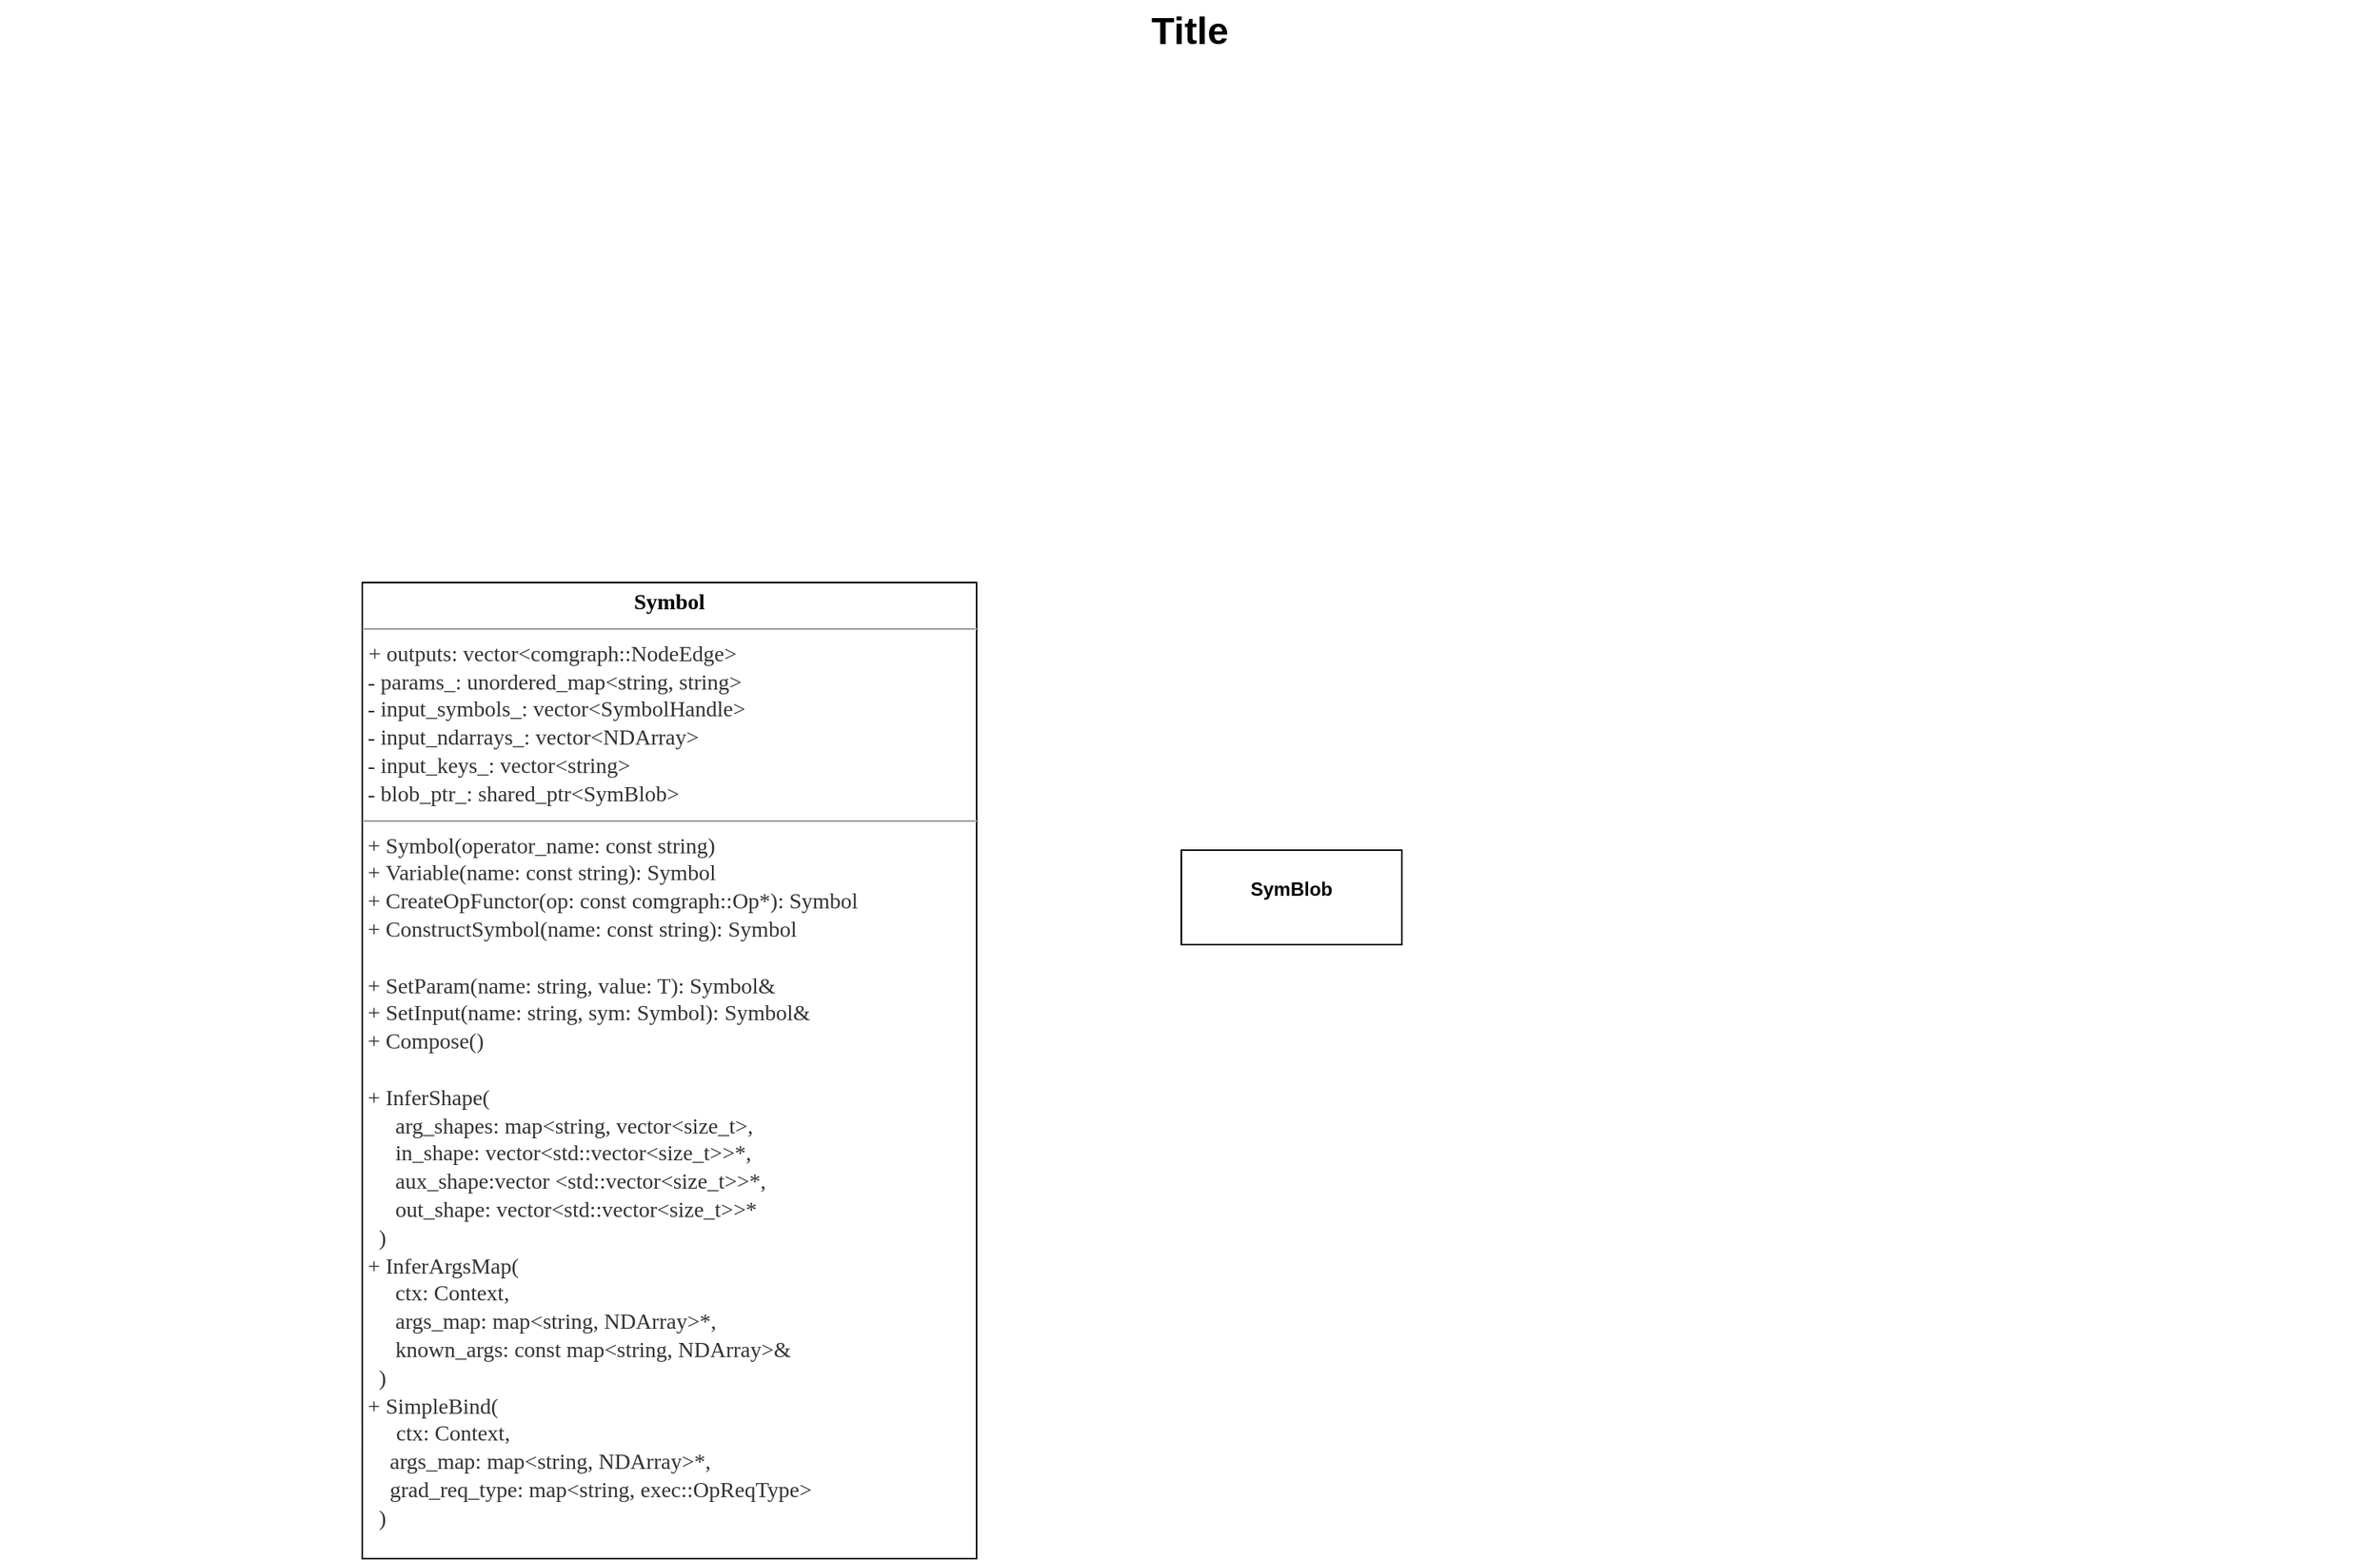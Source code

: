<mxfile version="14.6.13" type="github">
  <diagram name="Page-1" id="929967ad-93f9-6ef4-fab6-5d389245f69c">
    <mxGraphModel dx="1113" dy="853" grid="1" gridSize="10" guides="1" tooltips="1" connect="1" arrows="1" fold="1" page="1" pageScale="1.5" pageWidth="1169" pageHeight="826" background="none" math="0" shadow="0">
      <root>
        <mxCell id="0" style=";html=1;" />
        <mxCell id="1" style=";html=1;" parent="0" />
        <mxCell id="1672d66443f91eb5-23" value="Title" style="text;strokeColor=none;fillColor=none;html=1;fontSize=24;fontStyle=1;verticalAlign=middle;align=center;" parent="1" vertex="1">
          <mxGeometry x="120" y="40" width="1510" height="40" as="geometry" />
        </mxCell>
        <mxCell id="yEWoqUiM4OorlA2c4pws-1" value="&lt;p style=&quot;margin: 4px 0px 0px ; text-align: center ; font-size: 14px&quot;&gt;&lt;b&gt;&lt;font style=&quot;font-size: 14px&quot; face=&quot;Lucida Console&quot;&gt;Symbol&lt;/font&gt;&lt;/b&gt;&lt;/p&gt;&lt;hr size=&quot;1&quot; style=&quot;font-size: 14px&quot;&gt;&lt;p style=&quot;margin: 0px 0px 0px 4px ; font-size: 14px&quot;&gt;&lt;font style=&quot;font-size: 14px&quot; face=&quot;Lucida Console&quot;&gt;&lt;span style=&quot;color: rgb(50 , 50 , 50) ; background-color: rgba(255 , 255 , 255 , 0.01)&quot;&gt;+ outputs: vector&amp;lt;comgraph::NodeEdge&amp;gt;&lt;/span&gt;&lt;span style=&quot;color: rgb(50 , 50 , 50) ; background-color: rgba(255 , 255 , 255 , 0.01)&quot;&gt;&amp;nbsp;&lt;/span&gt;&lt;/font&gt;&lt;/p&gt;&lt;div style=&quot;resize: none ; outline: 0px ; color: rgb(50 , 50 , 50) ; background-color: rgba(255 , 255 , 255 , 0.01) ; font-size: 14px&quot;&gt;&lt;div style=&quot;resize: none ; outline: 0px&quot;&gt;&lt;font style=&quot;font-size: 14px&quot; face=&quot;Lucida Console&quot;&gt;&amp;nbsp;- params_: unordered_map&amp;lt;string, string&amp;gt;&amp;nbsp;&lt;/font&gt;&lt;div style=&quot;resize: none ; outline: 0px&quot;&gt;&lt;/div&gt;&lt;font style=&quot;font-size: 14px&quot; face=&quot;Lucida Console&quot;&gt;&amp;nbsp;- input_symbols_: vector&amp;lt;SymbolHandle&amp;gt;&amp;nbsp;&lt;/font&gt;&lt;/div&gt;&lt;div style=&quot;resize: none ; outline: 0px&quot;&gt;&lt;div style=&quot;resize: none ; outline: 0px&quot;&gt;&lt;/div&gt;&lt;font style=&quot;font-size: 14px&quot; face=&quot;Lucida Console&quot;&gt;&amp;nbsp;- input_ndarrays_: vector&amp;lt;NDArray&amp;gt;&amp;nbsp;&lt;/font&gt;&lt;div style=&quot;resize: none ; outline: 0px&quot;&gt;&lt;/div&gt;&lt;font style=&quot;font-size: 14px&quot; face=&quot;Lucida Console&quot;&gt;&amp;nbsp;- input_keys_: vector&amp;lt;string&amp;gt;&amp;nbsp;&lt;/font&gt;&lt;div style=&quot;resize: none ; outline: 0px&quot;&gt;&lt;/div&gt;&lt;font style=&quot;font-size: 14px&quot; face=&quot;Lucida Console&quot;&gt;&amp;nbsp;- blob_ptr_:&amp;nbsp;shared_ptr&amp;lt;SymBlob&amp;gt;&lt;/font&gt;&lt;/div&gt;&lt;/div&gt;&lt;hr size=&quot;1&quot; style=&quot;font-size: 14px&quot;&gt;&lt;div style=&quot;resize: none ; outline: 0px ; color: rgb(50 , 50 , 50) ; background-color: rgba(255 , 255 , 255 , 0.01) ; font-size: 14px&quot;&gt;&lt;font style=&quot;font-size: 14px&quot; face=&quot;Lucida Console&quot;&gt;&amp;nbsp;+ Symbol(operator_name: const string)&lt;/font&gt;&lt;/div&gt;&lt;div style=&quot;resize: none ; outline: 0px ; color: rgb(50 , 50 , 50) ; background-color: rgba(255 , 255 , 255 , 0.01) ; font-size: 14px&quot;&gt;&lt;font style=&quot;font-size: 14px&quot; face=&quot;Lucida Console&quot;&gt;&amp;nbsp;+&amp;nbsp;Variable(name: const string): Symbol&lt;/font&gt;&lt;/div&gt;&lt;div style=&quot;resize: none ; outline: 0px ; color: rgb(50 , 50 , 50) ; background-color: rgba(255 , 255 , 255 , 0.01) ; font-size: 14px&quot;&gt;&lt;font style=&quot;font-size: 14px&quot; face=&quot;Lucida Console&quot;&gt;&amp;nbsp;+ CreateOpFunctor(op: const comgraph::Op*): Symbol&lt;/font&gt;&lt;/div&gt;&lt;div style=&quot;resize: none ; outline: 0px ; color: rgb(50 , 50 , 50) ; background-color: rgba(255 , 255 , 255 , 0.01) ; font-size: 14px&quot;&gt;&lt;font style=&quot;font-size: 14px&quot; face=&quot;Lucida Console&quot;&gt;&amp;nbsp;+&amp;nbsp;ConstructSymbol(name: const string): Symbol&lt;/font&gt;&lt;/div&gt;&lt;div style=&quot;resize: none ; outline: 0px ; color: rgb(50 , 50 , 50) ; background-color: rgba(255 , 255 , 255 , 0.01) ; font-size: 14px&quot;&gt;&lt;font style=&quot;font-size: 14px&quot; face=&quot;Lucida Console&quot;&gt;&lt;br&gt;&lt;/font&gt;&lt;/div&gt;&lt;div style=&quot;resize: none ; outline: 0px ; color: rgb(50 , 50 , 50) ; background-color: rgba(255 , 255 , 255 , 0.01) ; font-size: 14px&quot;&gt;&lt;font style=&quot;font-size: 14px&quot; face=&quot;Lucida Console&quot;&gt;&amp;nbsp;+ SetParam(name: string, value: T): Symbol&amp;amp;&lt;/font&gt;&lt;/div&gt;&lt;div style=&quot;resize: none ; outline: 0px ; color: rgb(50 , 50 , 50) ; background-color: rgba(255 , 255 , 255 , 0.01) ; font-size: 14px&quot;&gt;&lt;font style=&quot;font-size: 14px&quot; face=&quot;Lucida Console&quot;&gt;&amp;nbsp;+ SetInput(name: string, sym: Symbol): Symbol&amp;amp;&lt;/font&gt;&lt;/div&gt;&lt;div style=&quot;resize: none ; outline: 0px ; color: rgb(50 , 50 , 50) ; background-color: rgba(255 , 255 , 255 , 0.01) ; font-size: 14px&quot;&gt;&lt;font style=&quot;font-size: 14px&quot; face=&quot;Lucida Console&quot;&gt;&amp;nbsp;+ Compose()&lt;/font&gt;&lt;/div&gt;&lt;div style=&quot;resize: none ; outline: 0px ; color: rgb(50 , 50 , 50) ; background-color: rgba(255 , 255 , 255 , 0.01) ; font-size: 14px&quot;&gt;&lt;font style=&quot;font-size: 14px&quot; face=&quot;Lucida Console&quot;&gt;&lt;br&gt;&lt;/font&gt;&lt;/div&gt;&lt;div style=&quot;resize: none ; outline: 0px ; color: rgb(50 , 50 , 50) ; background-color: rgba(255 , 255 , 255 , 0.01) ; font-size: 14px&quot;&gt;&lt;font style=&quot;font-size: 14px&quot; face=&quot;Lucida Console&quot;&gt;&amp;nbsp;+ InferShape(&lt;/font&gt;&lt;/div&gt;&lt;div style=&quot;resize: none ; outline: 0px ; color: rgb(50 , 50 , 50) ; background-color: rgba(255 , 255 , 255 , 0.01) ; font-size: 14px&quot;&gt;&lt;font style=&quot;font-size: 14px&quot; face=&quot;Lucida Console&quot;&gt;&amp;nbsp; &amp;nbsp; &amp;nbsp; arg_shapes: map&amp;lt;string, vector&amp;lt;size_t&amp;gt;,&amp;nbsp;&lt;/font&gt;&lt;/div&gt;&lt;div style=&quot;resize: none ; outline: 0px ; color: rgb(50 , 50 , 50) ; background-color: rgba(255 , 255 , 255 , 0.01) ; font-size: 14px&quot;&gt;&lt;font style=&quot;font-size: 14px&quot; face=&quot;Lucida Console&quot;&gt;&amp;nbsp; &amp;nbsp; &amp;nbsp; in_shape:&amp;nbsp;vector&amp;lt;std::vector&amp;lt;size_t&amp;gt;&amp;gt;*,&lt;br&gt;&lt;/font&gt;&lt;/div&gt;&lt;div style=&quot;resize: none ; outline: 0px ; color: rgb(50 , 50 , 50) ; background-color: rgba(255 , 255 , 255 , 0.01) ; font-size: 14px&quot;&gt;&lt;font style=&quot;font-size: 14px&quot; face=&quot;Lucida Console&quot;&gt;&amp;nbsp; &amp;nbsp; &amp;nbsp; aux_shape:vector &amp;lt;std::vector&amp;lt;size_t&amp;gt;&amp;gt;*,&lt;/font&gt;&lt;/div&gt;&lt;div style=&quot;resize: none ; outline: 0px ; color: rgb(50 , 50 , 50) ; background-color: rgba(255 , 255 , 255 , 0.01) ; font-size: 14px&quot;&gt;&lt;font style=&quot;font-size: 14px&quot; face=&quot;Lucida Console&quot;&gt;&amp;nbsp; &amp;nbsp; &amp;nbsp; out_shape:&amp;nbsp;vector&amp;lt;std::vector&amp;lt;size_t&amp;gt;&amp;gt;*&lt;/font&gt;&lt;/div&gt;&lt;div style=&quot;resize: none ; outline: 0px ; color: rgb(50 , 50 , 50) ; background-color: rgba(255 , 255 , 255 , 0.01) ; font-size: 14px&quot;&gt;&lt;font style=&quot;font-size: 14px&quot; face=&quot;Lucida Console&quot;&gt;&amp;nbsp; &amp;nbsp;)&lt;/font&gt;&lt;/div&gt;&lt;div style=&quot;resize: none ; outline: 0px ; color: rgb(50 , 50 , 50) ; background-color: rgba(255 , 255 , 255 , 0.01) ; font-size: 14px&quot;&gt;&lt;font style=&quot;font-size: 14px&quot; face=&quot;Lucida Console&quot;&gt;&amp;nbsp;+ InferArgsMap(&lt;/font&gt;&lt;/div&gt;&lt;div style=&quot;resize: none ; outline: 0px ; color: rgb(50 , 50 , 50) ; background-color: rgba(255 , 255 , 255 , 0.01) ; font-size: 14px&quot;&gt;&lt;font style=&quot;font-size: 14px&quot; face=&quot;Lucida Console&quot;&gt;&amp;nbsp; &amp;nbsp; &amp;nbsp; ctx: Context,&amp;nbsp;&lt;/font&gt;&lt;/div&gt;&lt;div style=&quot;resize: none ; outline: 0px ; color: rgb(50 , 50 , 50) ; background-color: rgba(255 , 255 , 255 , 0.01) ; font-size: 14px&quot;&gt;&lt;font style=&quot;font-size: 14px&quot; face=&quot;Lucida Console&quot;&gt;&amp;nbsp; &amp;nbsp; &amp;nbsp; args_map: map&amp;lt;string, NDArray&amp;gt;*,&lt;/font&gt;&lt;/div&gt;&lt;div style=&quot;resize: none ; outline: 0px ; color: rgb(50 , 50 , 50) ; background-color: rgba(255 , 255 , 255 , 0.01) ; font-size: 14px&quot;&gt;&lt;font style=&quot;font-size: 14px&quot; face=&quot;Lucida Console&quot;&gt;&amp;nbsp; &amp;nbsp; &amp;nbsp;&amp;nbsp;known_args: const&amp;nbsp;map&amp;lt;string, NDArray&amp;gt;&amp;amp;&lt;/font&gt;&lt;/div&gt;&lt;div style=&quot;resize: none ; outline: 0px ; color: rgb(50 , 50 , 50) ; background-color: rgba(255 , 255 , 255 , 0.01) ; font-size: 14px&quot;&gt;&lt;font style=&quot;font-size: 14px&quot; face=&quot;Lucida Console&quot;&gt;&amp;nbsp; &amp;nbsp;)&lt;/font&gt;&lt;/div&gt;&lt;div style=&quot;resize: none ; outline: 0px ; color: rgb(50 , 50 , 50) ; background-color: rgba(255 , 255 , 255 , 0.01) ; font-size: 14px&quot;&gt;&lt;font style=&quot;font-size: 14px&quot; face=&quot;Lucida Console&quot;&gt;&amp;nbsp;+ SimpleBind(&lt;/font&gt;&lt;/div&gt;&lt;p style=&quot;margin: 0px 0px 0px 4px ; font-size: 14px&quot;&gt;&lt;span style=&quot;color: rgb(50 , 50 , 50) ; background-color: rgba(255 , 255 , 255 , 0.01)&quot;&gt;&lt;font style=&quot;font-size: 14px&quot; face=&quot;Lucida Console&quot;&gt;&amp;nbsp; &amp;nbsp; &amp;nbsp;ctx: Context,&amp;nbsp;&lt;/font&gt;&lt;/span&gt;&lt;/p&gt;&lt;div style=&quot;resize: none ; outline: 0px ; color: rgb(50 , 50 , 50) ; background-color: rgba(255 , 255 , 255 , 0.01) ; font-size: 14px&quot;&gt;&lt;/div&gt;&lt;div style=&quot;resize: none ; outline: 0px ; color: rgb(50 , 50 , 50) ; background-color: rgba(255 , 255 , 255 , 0.01) ; font-size: 14px&quot;&gt;&lt;font style=&quot;font-size: 14px&quot; face=&quot;Lucida Console&quot;&gt;&amp;nbsp; &amp;nbsp; &amp;nbsp;args_map: map&amp;lt;string, NDArray&amp;gt;*,&lt;/font&gt;&lt;/div&gt;&lt;div style=&quot;resize: none ; outline: 0px ; color: rgb(50 , 50 , 50) ; background-color: rgba(255 , 255 , 255 , 0.01) ; font-size: 14px&quot;&gt;&lt;font style=&quot;font-size: 14px&quot; face=&quot;Lucida Console&quot;&gt;&amp;nbsp; &amp;nbsp; &amp;nbsp;grad_req_type:&amp;nbsp;map&amp;lt;string, exec::OpReqType&amp;gt;&lt;/font&gt;&lt;/div&gt;&lt;div style=&quot;resize: none ; outline: 0px ; color: rgb(50 , 50 , 50) ; background-color: rgba(255 , 255 , 255 , 0.01) ; font-size: 14px&quot;&gt;&lt;font style=&quot;font-size: 14px&quot; face=&quot;Lucida Console&quot;&gt;&amp;nbsp; &amp;nbsp;)&lt;br&gt;&lt;/font&gt;&lt;/div&gt;&lt;div style=&quot;resize: none ; outline: 0px ; color: rgb(50 , 50 , 50) ; background-color: rgba(255 , 255 , 255 , 0.01) ; font-size: 14px&quot;&gt;&lt;font style=&quot;font-size: 14px&quot; face=&quot;Lucida Console&quot;&gt;&lt;br&gt;&lt;/font&gt;&lt;/div&gt;&lt;div style=&quot;resize: none ; outline: 0px ; color: rgb(50 , 50 , 50) ; background-color: rgba(255 , 255 , 255 , 0.01) ; font-size: 14px&quot;&gt;&lt;font style=&quot;font-size: 14px&quot; face=&quot;Lucida Console&quot;&gt;&amp;nbsp;+ ListAttrs(option: ListAttrOption):&amp;nbsp;unordered_map&amp;lt;string, string&amp;gt;&lt;/font&gt;&lt;/div&gt;&lt;div style=&quot;resize: none ; outline: 0px ; color: rgb(50 , 50 , 50) ; background-color: rgba(255 , 255 , 255 , 0.01) ; font-size: 14px&quot;&gt;&lt;font style=&quot;font-size: 14px&quot; face=&quot;Lucida Console&quot;&gt;&amp;nbsp;+ ListArguments():&amp;nbsp;vector&amp;lt;string&amp;gt;&lt;/font&gt;&lt;/div&gt;&lt;div style=&quot;resize: none ; outline: 0px ; color: rgb(50 , 50 , 50) ; background-color: rgba(255 , 255 , 255 , 0.01) ; font-size: 14px&quot;&gt;&lt;font style=&quot;font-size: 14px&quot; face=&quot;Lucida Console&quot;&gt;&amp;nbsp;+ ListInputs(option: ListAttrOption):&amp;nbsp;comgraph::NodePtr&lt;/font&gt;&lt;/div&gt;&lt;div style=&quot;resize: none ; outline: 0px ; color: rgb(50 , 50 , 50) ; background-color: rgba(255 , 255 , 255 , 0.01) ; font-size: 14px&quot;&gt;&lt;font style=&quot;font-size: 14px&quot; face=&quot;Lucida Console&quot;&gt;&lt;br&gt;&lt;/font&gt;&lt;/div&gt;&lt;div style=&quot;resize: none ; outline: 0px ; color: rgb(50 , 50 , 50) ; background-color: rgba(255 , 255 , 255 , 0.01) ; font-size: 14px&quot;&gt;&lt;font style=&quot;font-size: 14px&quot; face=&quot;Lucida Console&quot;&gt;&amp;nbsp;+ Save(file_name: string)&lt;/font&gt;&lt;/div&gt;&lt;div style=&quot;resize: none ; outline: 0px ; color: rgb(50 , 50 , 50) ; background-color: rgba(255 , 255 , 255 , 0.01) ; font-size: 14px&quot;&gt;&lt;font style=&quot;font-size: 14px&quot; face=&quot;Lucida Console&quot;&gt;&amp;nbsp;+ Load(file_name: string): Symbol&lt;/font&gt;&lt;/div&gt;" style="verticalAlign=top;align=left;overflow=fill;fontSize=12;fontFamily=Helvetica;html=1;" vertex="1" parent="1">
          <mxGeometry x="350" y="410" width="390" height="620" as="geometry" />
        </mxCell>
        <mxCell id="yEWoqUiM4OorlA2c4pws-2" value="&lt;p style=&quot;margin: 0px ; margin-top: 4px ; text-align: center&quot;&gt;&lt;br&gt;&lt;b&gt;SymBlob&lt;/b&gt;&lt;/p&gt;" style="verticalAlign=top;align=left;overflow=fill;fontSize=12;fontFamily=Helvetica;html=1;" vertex="1" parent="1">
          <mxGeometry x="870" y="580" width="140" height="60" as="geometry" />
        </mxCell>
      </root>
    </mxGraphModel>
  </diagram>
</mxfile>
